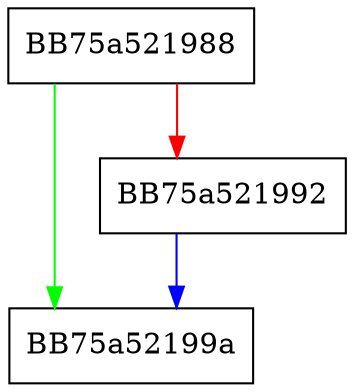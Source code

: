 digraph SetTotalCount {
  node [shape="box"];
  graph [splines=ortho];
  BB75a521988 -> BB75a52199a [color="green"];
  BB75a521988 -> BB75a521992 [color="red"];
  BB75a521992 -> BB75a52199a [color="blue"];
}
